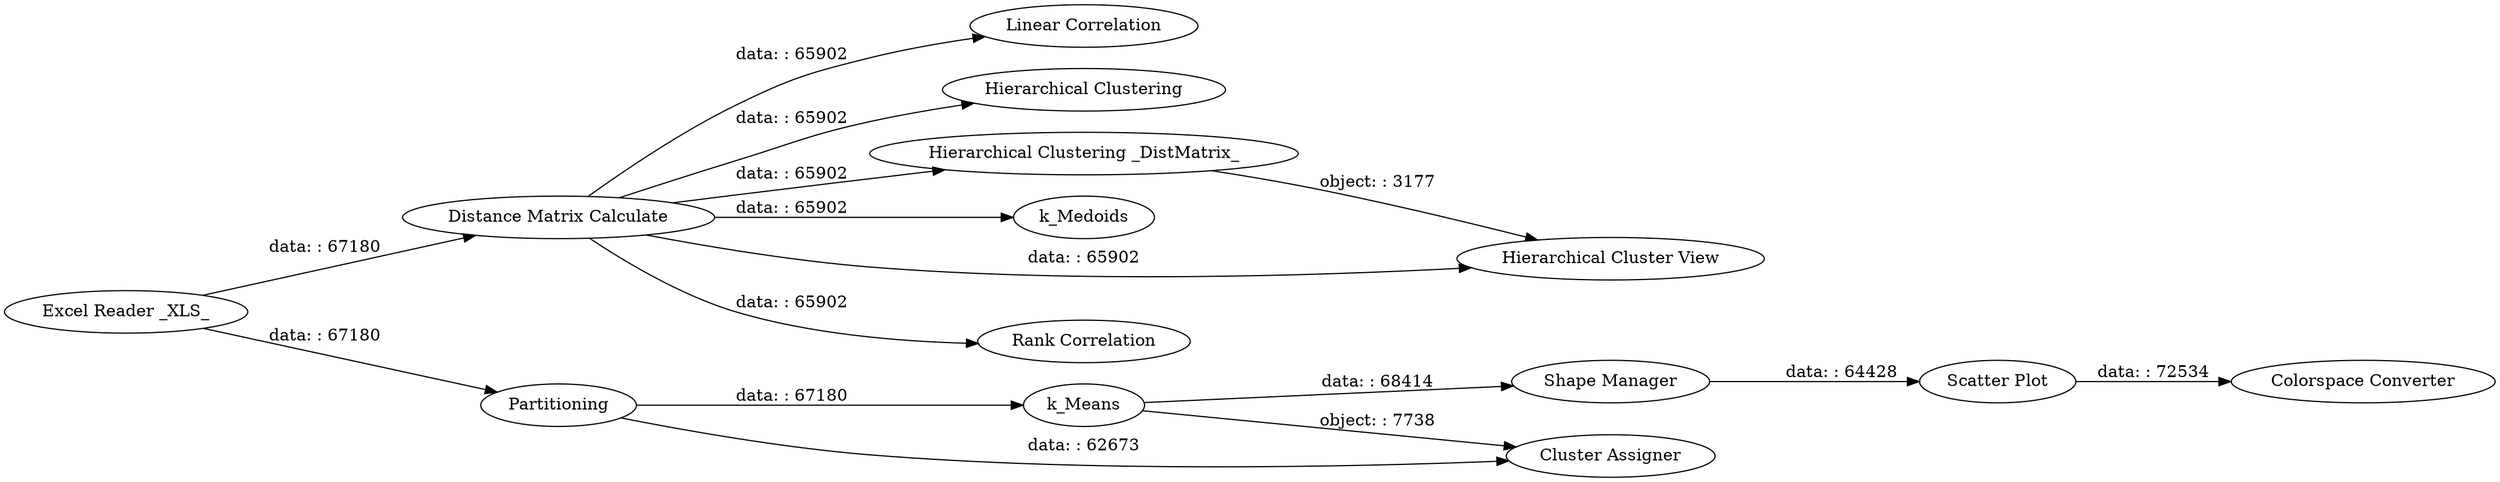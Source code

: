 digraph {
	"-5137222216723309434_4" [label=k_Means]
	"-5137222216723309434_5" [label="Cluster Assigner"]
	"-5137222216723309434_12" [label="Hierarchical Clustering _DistMatrix_"]
	"-5137222216723309434_9" [label=k_Medoids]
	"-5137222216723309434_13" [label="Hierarchical Cluster View"]
	"-5137222216723309434_10" [label="Distance Matrix Calculate"]
	"-5137222216723309434_8" [label="Scatter Plot"]
	"-5137222216723309434_17" [label="Colorspace Converter"]
	"-5137222216723309434_14" [label="Rank Correlation"]
	"-5137222216723309434_15" [label="Linear Correlation"]
	"-5137222216723309434_7" [label="Shape Manager"]
	"-5137222216723309434_6" [label=Partitioning]
	"-5137222216723309434_3" [label="Excel Reader _XLS_"]
	"-5137222216723309434_11" [label="Hierarchical Clustering"]
	"-5137222216723309434_3" -> "-5137222216723309434_6" [label="data: : 67180"]
	"-5137222216723309434_6" -> "-5137222216723309434_4" [label="data: : 67180"]
	"-5137222216723309434_10" -> "-5137222216723309434_13" [label="data: : 65902"]
	"-5137222216723309434_6" -> "-5137222216723309434_5" [label="data: : 62673"]
	"-5137222216723309434_4" -> "-5137222216723309434_5" [label="object: : 7738"]
	"-5137222216723309434_12" -> "-5137222216723309434_13" [label="object: : 3177"]
	"-5137222216723309434_7" -> "-5137222216723309434_8" [label="data: : 64428"]
	"-5137222216723309434_10" -> "-5137222216723309434_11" [label="data: : 65902"]
	"-5137222216723309434_10" -> "-5137222216723309434_15" [label="data: : 65902"]
	"-5137222216723309434_10" -> "-5137222216723309434_14" [label="data: : 65902"]
	"-5137222216723309434_3" -> "-5137222216723309434_10" [label="data: : 67180"]
	"-5137222216723309434_8" -> "-5137222216723309434_17" [label="data: : 72534"]
	"-5137222216723309434_10" -> "-5137222216723309434_12" [label="data: : 65902"]
	"-5137222216723309434_10" -> "-5137222216723309434_9" [label="data: : 65902"]
	"-5137222216723309434_4" -> "-5137222216723309434_7" [label="data: : 68414"]
	rankdir=LR
}
